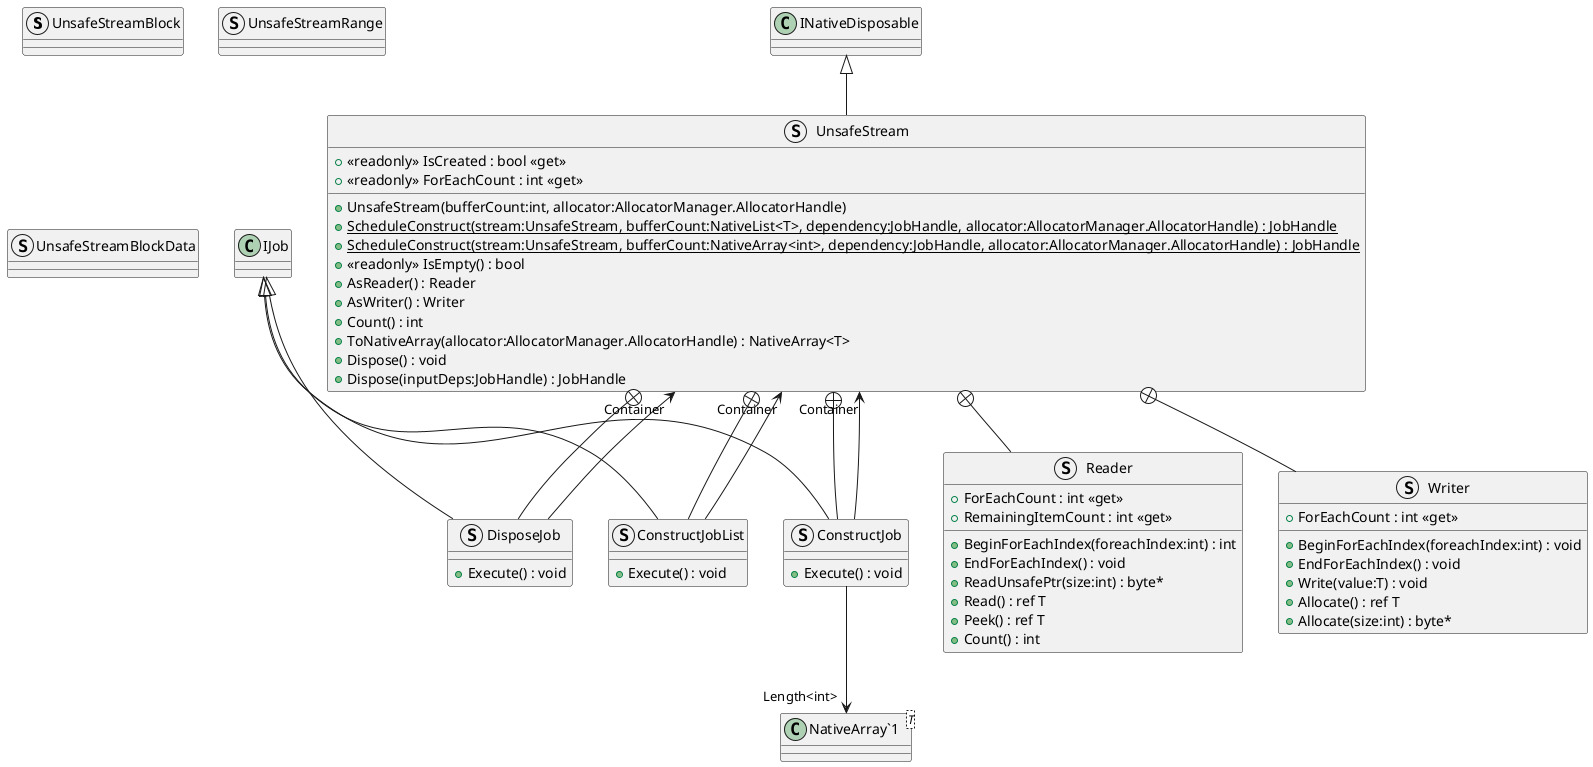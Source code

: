 @startuml
struct UnsafeStreamBlock {
}
struct UnsafeStreamRange {
}
struct UnsafeStreamBlockData {
}
struct UnsafeStream {
    + UnsafeStream(bufferCount:int, allocator:AllocatorManager.AllocatorHandle)
    + {static} ScheduleConstruct(stream:UnsafeStream, bufferCount:NativeList<T>, dependency:JobHandle, allocator:AllocatorManager.AllocatorHandle) : JobHandle
    + {static} ScheduleConstruct(stream:UnsafeStream, bufferCount:NativeArray<int>, dependency:JobHandle, allocator:AllocatorManager.AllocatorHandle) : JobHandle
    + <<readonly>> IsEmpty() : bool
    + <<readonly>> IsCreated : bool <<get>>
    + <<readonly>> ForEachCount : int <<get>>
    + AsReader() : Reader
    + AsWriter() : Writer
    + Count() : int
    + ToNativeArray(allocator:AllocatorManager.AllocatorHandle) : NativeArray<T>
    + Dispose() : void
    + Dispose(inputDeps:JobHandle) : JobHandle
}
struct DisposeJob {
    + Execute() : void
}
struct ConstructJobList {
    + Execute() : void
}
struct ConstructJob {
    + Execute() : void
}
struct Writer {
    + ForEachCount : int <<get>>
    + BeginForEachIndex(foreachIndex:int) : void
    + EndForEachIndex() : void
    + Write(value:T) : void
    + Allocate() : ref T
    + Allocate(size:int) : byte*
}
struct Reader {
    + BeginForEachIndex(foreachIndex:int) : int
    + EndForEachIndex() : void
    + ForEachCount : int <<get>>
    + RemainingItemCount : int <<get>>
    + ReadUnsafePtr(size:int) : byte*
    + Read() : ref T
    + Peek() : ref T
    + Count() : int
}
class "NativeArray`1"<T> {
}
INativeDisposable <|-- UnsafeStream
UnsafeStream +-- DisposeJob
IJob <|-- DisposeJob
DisposeJob --> "Container" UnsafeStream
UnsafeStream +-- ConstructJobList
IJob <|-- ConstructJobList
ConstructJobList --> "Container" UnsafeStream
UnsafeStream +-- ConstructJob
IJob <|-- ConstructJob
ConstructJob --> "Container" UnsafeStream
ConstructJob --> "Length<int>" "NativeArray`1"
UnsafeStream +-- Writer
UnsafeStream +-- Reader
@enduml
